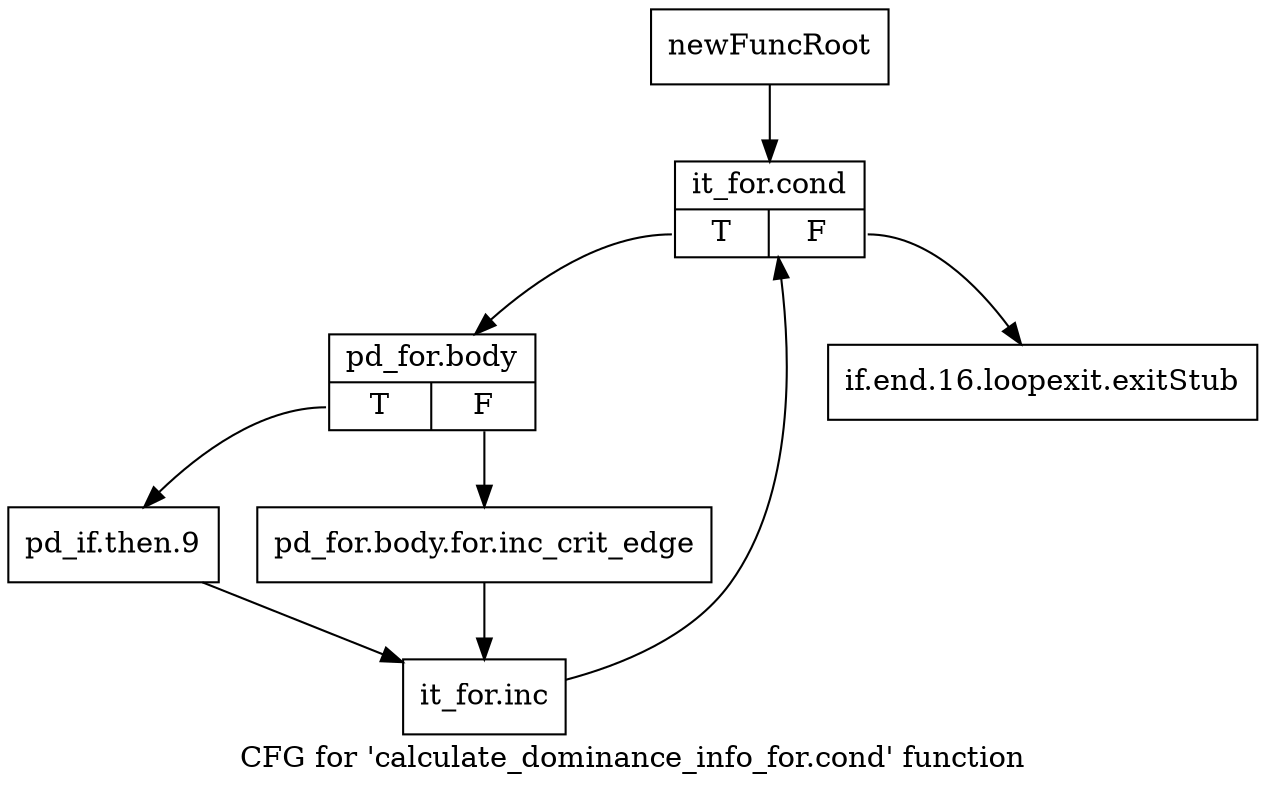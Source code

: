 digraph "CFG for 'calculate_dominance_info_for.cond' function" {
	label="CFG for 'calculate_dominance_info_for.cond' function";

	Node0xab738f0 [shape=record,label="{newFuncRoot}"];
	Node0xab738f0 -> Node0xab8bcc0;
	Node0xab8bc70 [shape=record,label="{if.end.16.loopexit.exitStub}"];
	Node0xab8bcc0 [shape=record,label="{it_for.cond|{<s0>T|<s1>F}}"];
	Node0xab8bcc0:s0 -> Node0xab8bd10;
	Node0xab8bcc0:s1 -> Node0xab8bc70;
	Node0xab8bd10 [shape=record,label="{pd_for.body|{<s0>T|<s1>F}}"];
	Node0xab8bd10:s0 -> Node0xab8bdb0;
	Node0xab8bd10:s1 -> Node0xab8bd60;
	Node0xab8bd60 [shape=record,label="{pd_for.body.for.inc_crit_edge}"];
	Node0xab8bd60 -> Node0xab8be00;
	Node0xab8bdb0 [shape=record,label="{pd_if.then.9}"];
	Node0xab8bdb0 -> Node0xab8be00;
	Node0xab8be00 [shape=record,label="{it_for.inc}"];
	Node0xab8be00 -> Node0xab8bcc0;
}
